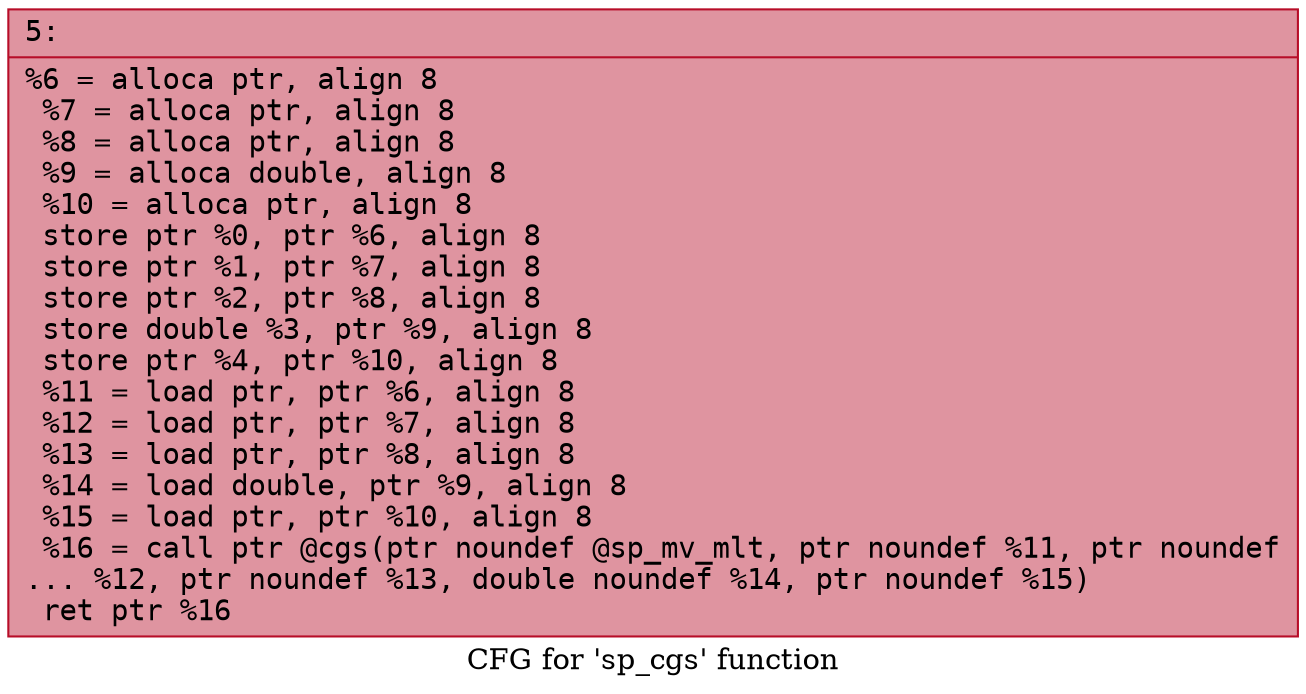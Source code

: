 digraph "CFG for 'sp_cgs' function" {
	label="CFG for 'sp_cgs' function";

	Node0x6000023eed50 [shape=record,color="#b70d28ff", style=filled, fillcolor="#b70d2870" fontname="Courier",label="{5:\l|  %6 = alloca ptr, align 8\l  %7 = alloca ptr, align 8\l  %8 = alloca ptr, align 8\l  %9 = alloca double, align 8\l  %10 = alloca ptr, align 8\l  store ptr %0, ptr %6, align 8\l  store ptr %1, ptr %7, align 8\l  store ptr %2, ptr %8, align 8\l  store double %3, ptr %9, align 8\l  store ptr %4, ptr %10, align 8\l  %11 = load ptr, ptr %6, align 8\l  %12 = load ptr, ptr %7, align 8\l  %13 = load ptr, ptr %8, align 8\l  %14 = load double, ptr %9, align 8\l  %15 = load ptr, ptr %10, align 8\l  %16 = call ptr @cgs(ptr noundef @sp_mv_mlt, ptr noundef %11, ptr noundef\l... %12, ptr noundef %13, double noundef %14, ptr noundef %15)\l  ret ptr %16\l}"];
}
